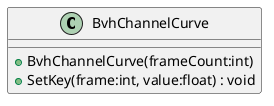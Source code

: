 @startuml
class BvhChannelCurve {
    + BvhChannelCurve(frameCount:int)
    + SetKey(frame:int, value:float) : void
}
@enduml
